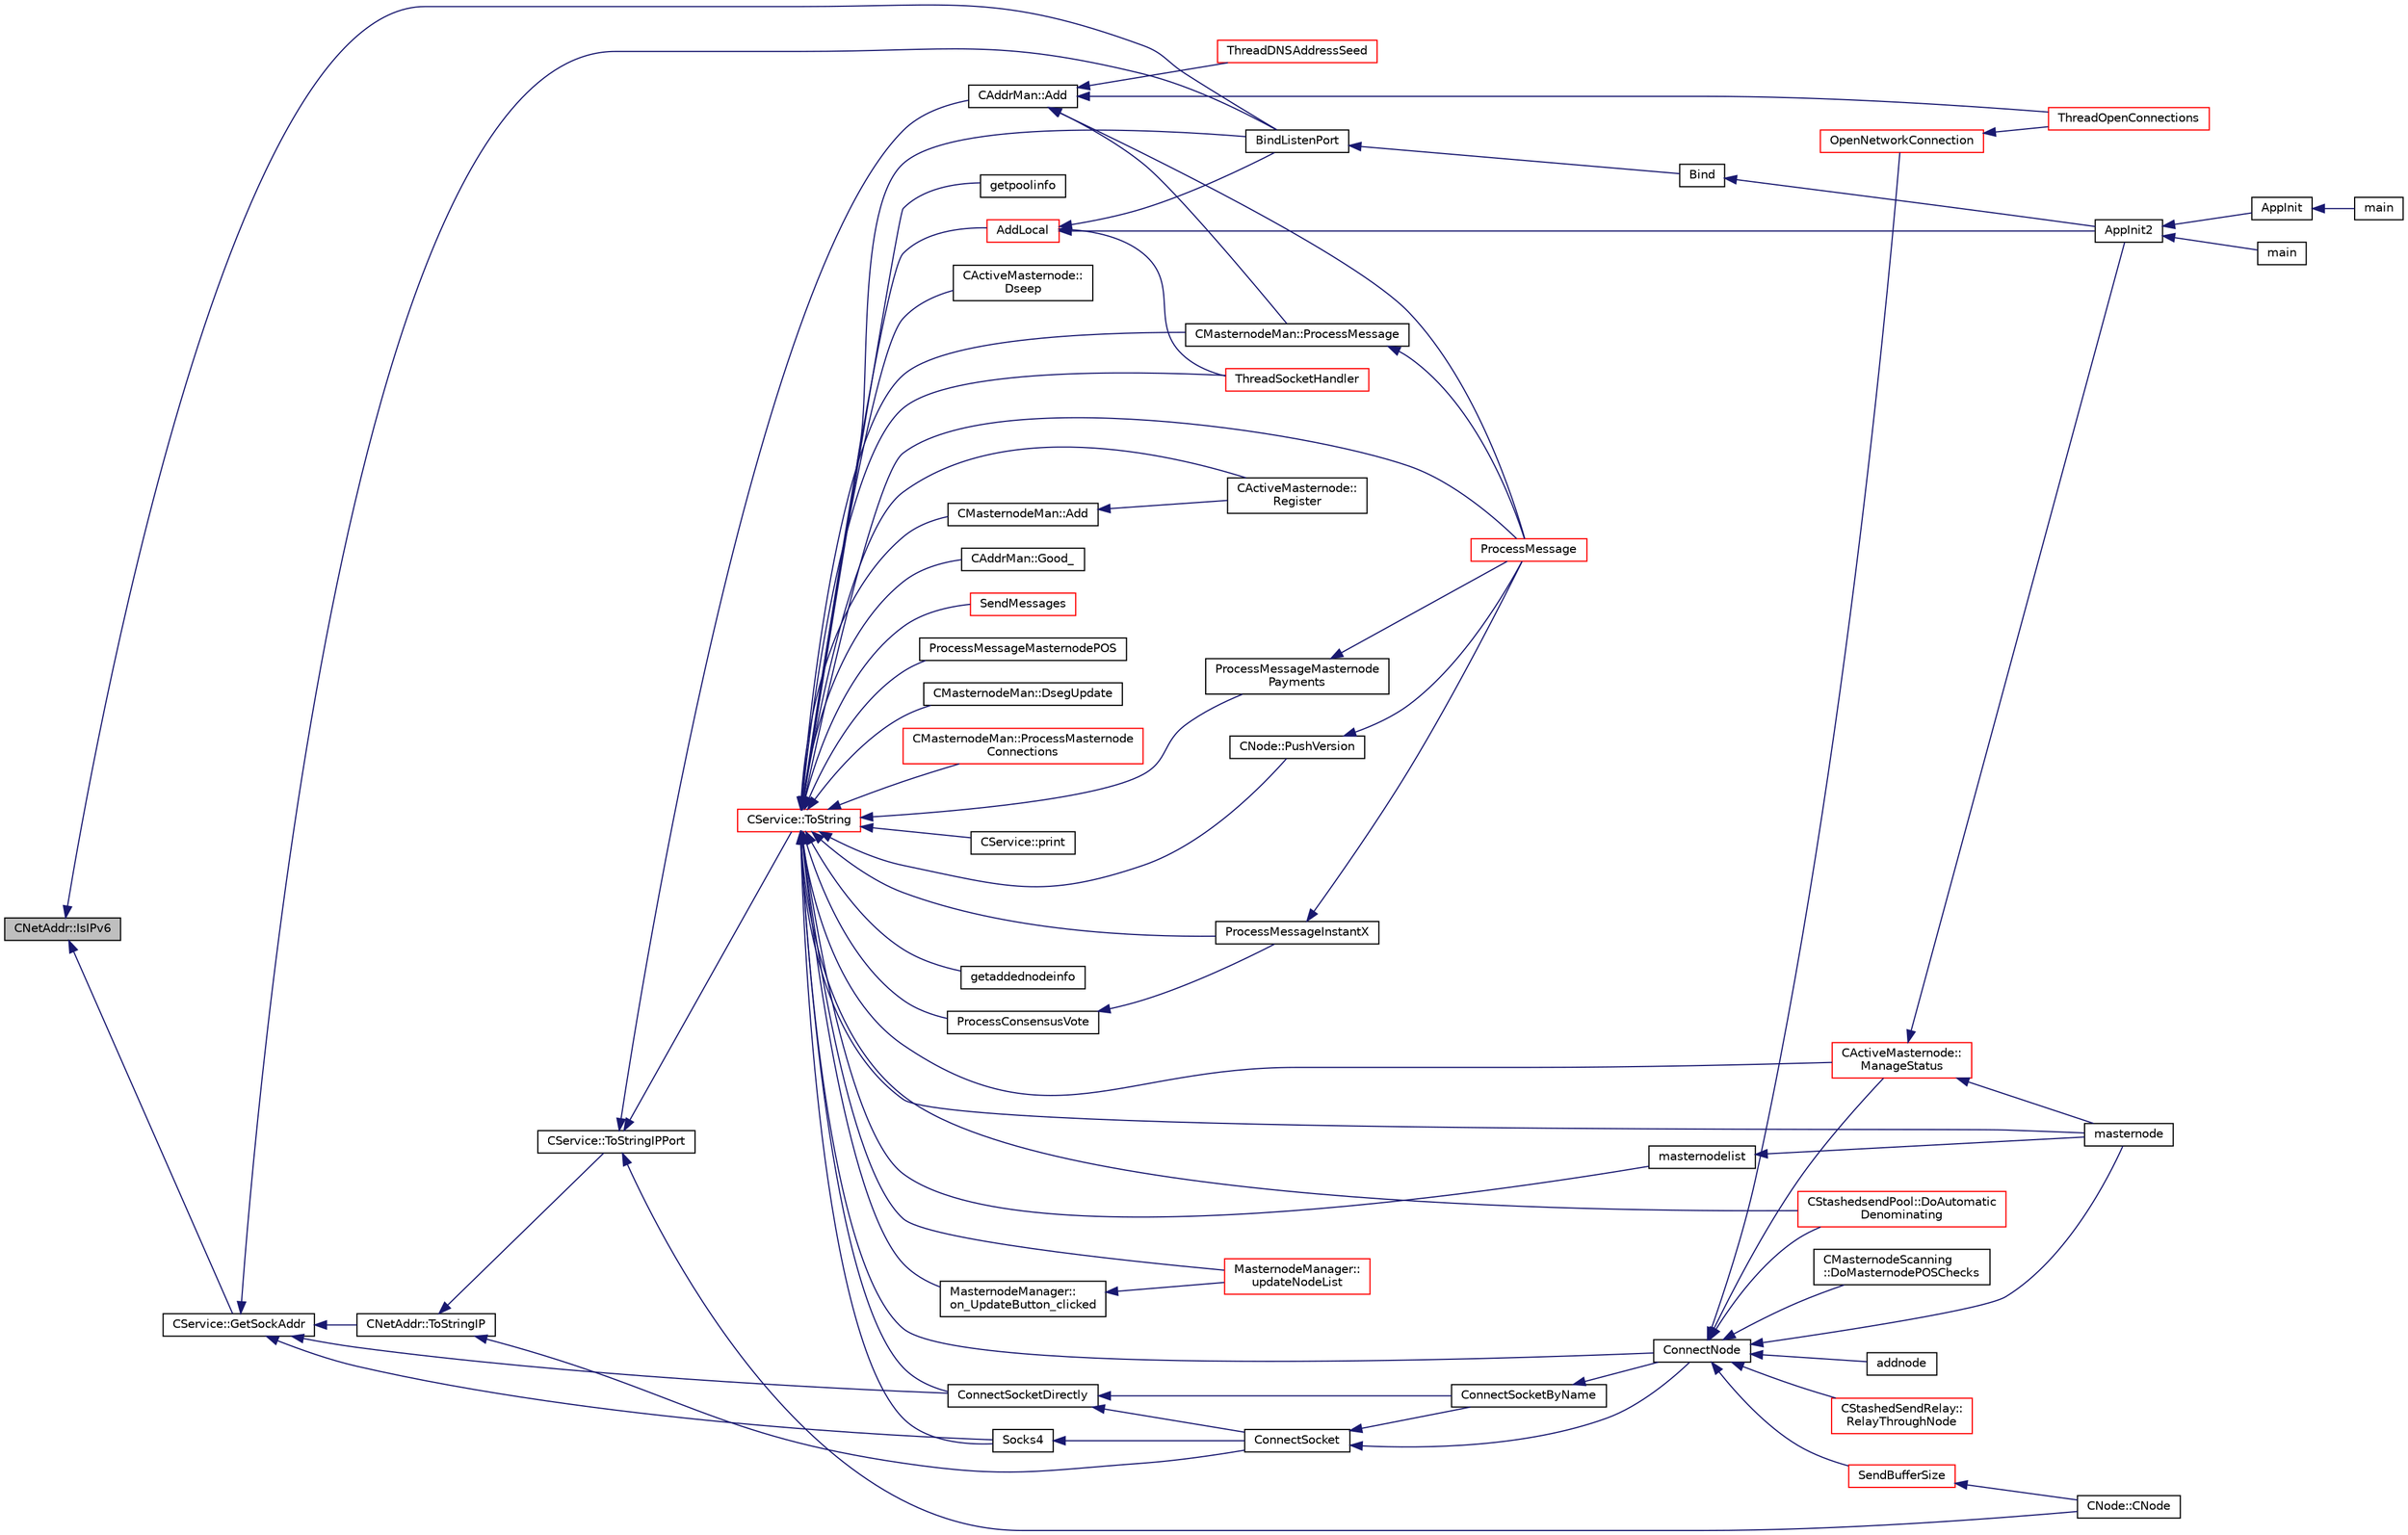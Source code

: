 digraph "CNetAddr::IsIPv6"
{
  edge [fontname="Helvetica",fontsize="10",labelfontname="Helvetica",labelfontsize="10"];
  node [fontname="Helvetica",fontsize="10",shape=record];
  rankdir="LR";
  Node521 [label="CNetAddr::IsIPv6",height=0.2,width=0.4,color="black", fillcolor="grey75", style="filled", fontcolor="black"];
  Node521 -> Node522 [dir="back",color="midnightblue",fontsize="10",style="solid",fontname="Helvetica"];
  Node522 [label="BindListenPort",height=0.2,width=0.4,color="black", fillcolor="white", style="filled",URL="$dd/d84/net_8cpp.html#a0c8010ad96acff7cca6aca684ec42b71"];
  Node522 -> Node523 [dir="back",color="midnightblue",fontsize="10",style="solid",fontname="Helvetica"];
  Node523 [label="Bind",height=0.2,width=0.4,color="black", fillcolor="white", style="filled",URL="$d0/dc9/init_8cpp.html#a9a9b0573392f737da5951ceef838bb49"];
  Node523 -> Node524 [dir="back",color="midnightblue",fontsize="10",style="solid",fontname="Helvetica"];
  Node524 [label="AppInit2",height=0.2,width=0.4,color="black", fillcolor="white", style="filled",URL="$d8/dc0/init_8h.html#a1a4c1bfbf6ba1db77e988b89b9cadfd3",tooltip="Initialize ion. "];
  Node524 -> Node525 [dir="back",color="midnightblue",fontsize="10",style="solid",fontname="Helvetica"];
  Node525 [label="AppInit",height=0.2,width=0.4,color="black", fillcolor="white", style="filled",URL="$d4/d35/iond_8cpp.html#ac59316b767e6984e1285f0531275286b"];
  Node525 -> Node526 [dir="back",color="midnightblue",fontsize="10",style="solid",fontname="Helvetica"];
  Node526 [label="main",height=0.2,width=0.4,color="black", fillcolor="white", style="filled",URL="$d4/d35/iond_8cpp.html#a0ddf1224851353fc92bfbff6f499fa97"];
  Node524 -> Node527 [dir="back",color="midnightblue",fontsize="10",style="solid",fontname="Helvetica"];
  Node527 [label="main",height=0.2,width=0.4,color="black", fillcolor="white", style="filled",URL="$d5/d2d/ion_8cpp.html#a0ddf1224851353fc92bfbff6f499fa97"];
  Node521 -> Node528 [dir="back",color="midnightblue",fontsize="10",style="solid",fontname="Helvetica"];
  Node528 [label="CService::GetSockAddr",height=0.2,width=0.4,color="black", fillcolor="white", style="filled",URL="$d3/dcc/class_c_service.html#ac4c6d655fab3af40937f0b0c65581745"];
  Node528 -> Node522 [dir="back",color="midnightblue",fontsize="10",style="solid",fontname="Helvetica"];
  Node528 -> Node529 [dir="back",color="midnightblue",fontsize="10",style="solid",fontname="Helvetica"];
  Node529 [label="Socks4",height=0.2,width=0.4,color="black", fillcolor="white", style="filled",URL="$d0/d0e/netbase_8cpp.html#aca06981001803c84ffd114dbc80d0c1c"];
  Node529 -> Node530 [dir="back",color="midnightblue",fontsize="10",style="solid",fontname="Helvetica"];
  Node530 [label="ConnectSocket",height=0.2,width=0.4,color="black", fillcolor="white", style="filled",URL="$da/df0/netbase_8h.html#a1647b6ef2c58fd2f57f9243d3f17093d"];
  Node530 -> Node531 [dir="back",color="midnightblue",fontsize="10",style="solid",fontname="Helvetica"];
  Node531 [label="ConnectNode",height=0.2,width=0.4,color="black", fillcolor="white", style="filled",URL="$d7/d97/net_8h.html#ab2c1bd88322f3f689616e70be5b53ade"];
  Node531 -> Node532 [dir="back",color="midnightblue",fontsize="10",style="solid",fontname="Helvetica"];
  Node532 [label="CActiveMasternode::\lManageStatus",height=0.2,width=0.4,color="red", fillcolor="white", style="filled",URL="$d9/d29/class_c_active_masternode.html#a8004b3b2100da7dcfedbd1e959633e51"];
  Node532 -> Node524 [dir="back",color="midnightblue",fontsize="10",style="solid",fontname="Helvetica"];
  Node532 -> Node534 [dir="back",color="midnightblue",fontsize="10",style="solid",fontname="Helvetica"];
  Node534 [label="masternode",height=0.2,width=0.4,color="black", fillcolor="white", style="filled",URL="$d5/d6b/rpcstashedsend_8cpp.html#a30609e443aeb47c29ed0878d16b1b5e1"];
  Node531 -> Node537 [dir="back",color="midnightblue",fontsize="10",style="solid",fontname="Helvetica"];
  Node537 [label="CMasternodeScanning\l::DoMasternodePOSChecks",height=0.2,width=0.4,color="black", fillcolor="white", style="filled",URL="$d5/d9f/class_c_masternode_scanning.html#a6bc18fb7508f702e2a2d1c3731342f8f"];
  Node531 -> Node538 [dir="back",color="midnightblue",fontsize="10",style="solid",fontname="Helvetica"];
  Node538 [label="OpenNetworkConnection",height=0.2,width=0.4,color="red", fillcolor="white", style="filled",URL="$dd/d84/net_8cpp.html#aa19cb8e6cf23a990e585f2bbf9ece276"];
  Node538 -> Node540 [dir="back",color="midnightblue",fontsize="10",style="solid",fontname="Helvetica"];
  Node540 [label="ThreadOpenConnections",height=0.2,width=0.4,color="red", fillcolor="white", style="filled",URL="$dd/d84/net_8cpp.html#a3b4720330e61127963a43df26b80f804"];
  Node531 -> Node542 [dir="back",color="midnightblue",fontsize="10",style="solid",fontname="Helvetica"];
  Node542 [label="SendBufferSize",height=0.2,width=0.4,color="red", fillcolor="white", style="filled",URL="$d7/d97/net_8h.html#a13f289d6233bd32b78a38793f76bdccb"];
  Node542 -> Node555 [dir="back",color="midnightblue",fontsize="10",style="solid",fontname="Helvetica"];
  Node555 [label="CNode::CNode",height=0.2,width=0.4,color="black", fillcolor="white", style="filled",URL="$d1/d64/class_c_node.html#a51556705550511146245b9fb2fec09c1"];
  Node531 -> Node557 [dir="back",color="midnightblue",fontsize="10",style="solid",fontname="Helvetica"];
  Node557 [label="addnode",height=0.2,width=0.4,color="black", fillcolor="white", style="filled",URL="$df/dab/rpcnet_8cpp.html#ab455bfd729ba34d3bb55b716e62405a3"];
  Node531 -> Node534 [dir="back",color="midnightblue",fontsize="10",style="solid",fontname="Helvetica"];
  Node531 -> Node558 [dir="back",color="midnightblue",fontsize="10",style="solid",fontname="Helvetica"];
  Node558 [label="CStashedSendRelay::\lRelayThroughNode",height=0.2,width=0.4,color="red", fillcolor="white", style="filled",URL="$d2/d25/class_c_stashed_send_relay.html#a3e759315bdccb63c1810582eeffa080e"];
  Node531 -> Node560 [dir="back",color="midnightblue",fontsize="10",style="solid",fontname="Helvetica"];
  Node560 [label="CStashedsendPool::DoAutomatic\lDenominating",height=0.2,width=0.4,color="red", fillcolor="white", style="filled",URL="$dd/d8a/class_c_stashedsend_pool.html#a21f19df4854af34c8f89187c768a524f",tooltip="Passively run Stashedsend in the background according to the configuration in settings (only for QT) ..."];
  Node530 -> Node565 [dir="back",color="midnightblue",fontsize="10",style="solid",fontname="Helvetica"];
  Node565 [label="ConnectSocketByName",height=0.2,width=0.4,color="black", fillcolor="white", style="filled",URL="$da/df0/netbase_8h.html#a6b06ed45e08d73e435c656a4dfcb0a95"];
  Node565 -> Node531 [dir="back",color="midnightblue",fontsize="10",style="solid",fontname="Helvetica"];
  Node528 -> Node566 [dir="back",color="midnightblue",fontsize="10",style="solid",fontname="Helvetica"];
  Node566 [label="ConnectSocketDirectly",height=0.2,width=0.4,color="black", fillcolor="white", style="filled",URL="$d0/d0e/netbase_8cpp.html#a0090d3f81785eebf6a0466b5b9c8cbd3"];
  Node566 -> Node530 [dir="back",color="midnightblue",fontsize="10",style="solid",fontname="Helvetica"];
  Node566 -> Node565 [dir="back",color="midnightblue",fontsize="10",style="solid",fontname="Helvetica"];
  Node528 -> Node567 [dir="back",color="midnightblue",fontsize="10",style="solid",fontname="Helvetica"];
  Node567 [label="CNetAddr::ToStringIP",height=0.2,width=0.4,color="black", fillcolor="white", style="filled",URL="$d3/dc3/class_c_net_addr.html#a0c8d9b5ed3824546ff4dccca3b28b073"];
  Node567 -> Node530 [dir="back",color="midnightblue",fontsize="10",style="solid",fontname="Helvetica"];
  Node567 -> Node568 [dir="back",color="midnightblue",fontsize="10",style="solid",fontname="Helvetica"];
  Node568 [label="CService::ToStringIPPort",height=0.2,width=0.4,color="black", fillcolor="white", style="filled",URL="$d3/dcc/class_c_service.html#a224204c838b12eeb49ca7eabe6f75004"];
  Node568 -> Node569 [dir="back",color="midnightblue",fontsize="10",style="solid",fontname="Helvetica"];
  Node569 [label="CAddrMan::Add",height=0.2,width=0.4,color="black", fillcolor="white", style="filled",URL="$d1/dc7/class_c_addr_man.html#a03fcc7109b5f014760dc50a81f68c5ec"];
  Node569 -> Node544 [dir="back",color="midnightblue",fontsize="10",style="solid",fontname="Helvetica"];
  Node544 [label="ProcessMessage",height=0.2,width=0.4,color="red", fillcolor="white", style="filled",URL="$df/d0a/main_8cpp.html#a8ba92b1a4bce3c835e887a9073d17d8e"];
  Node569 -> Node570 [dir="back",color="midnightblue",fontsize="10",style="solid",fontname="Helvetica"];
  Node570 [label="CMasternodeMan::ProcessMessage",height=0.2,width=0.4,color="black", fillcolor="white", style="filled",URL="$dc/d6b/class_c_masternode_man.html#ae3e5d263cebdcd932eca49caeadce9aa"];
  Node570 -> Node544 [dir="back",color="midnightblue",fontsize="10",style="solid",fontname="Helvetica"];
  Node569 -> Node571 [dir="back",color="midnightblue",fontsize="10",style="solid",fontname="Helvetica"];
  Node571 [label="ThreadDNSAddressSeed",height=0.2,width=0.4,color="red", fillcolor="white", style="filled",URL="$dd/d84/net_8cpp.html#ab2d8883b5524ec7b80d3b9535e73a3ed"];
  Node569 -> Node540 [dir="back",color="midnightblue",fontsize="10",style="solid",fontname="Helvetica"];
  Node568 -> Node555 [dir="back",color="midnightblue",fontsize="10",style="solid",fontname="Helvetica"];
  Node568 -> Node572 [dir="back",color="midnightblue",fontsize="10",style="solid",fontname="Helvetica"];
  Node572 [label="CService::ToString",height=0.2,width=0.4,color="red", fillcolor="white", style="filled",URL="$d3/dcc/class_c_service.html#a225473158bc07c87a6a862160d73cfea"];
  Node572 -> Node532 [dir="back",color="midnightblue",fontsize="10",style="solid",fontname="Helvetica"];
  Node572 -> Node573 [dir="back",color="midnightblue",fontsize="10",style="solid",fontname="Helvetica"];
  Node573 [label="CActiveMasternode::\lDseep",height=0.2,width=0.4,color="black", fillcolor="white", style="filled",URL="$d9/d29/class_c_active_masternode.html#aa14a1a9611f6b73cc3e860cda75de88c"];
  Node572 -> Node574 [dir="back",color="midnightblue",fontsize="10",style="solid",fontname="Helvetica"];
  Node574 [label="CActiveMasternode::\lRegister",height=0.2,width=0.4,color="black", fillcolor="white", style="filled",URL="$d9/d29/class_c_active_masternode.html#a1fd28a721112cda22fe2f9e1045cf397",tooltip="Register any Masternode. "];
  Node572 -> Node575 [dir="back",color="midnightblue",fontsize="10",style="solid",fontname="Helvetica"];
  Node575 [label="CAddrMan::Good_",height=0.2,width=0.4,color="black", fillcolor="white", style="filled",URL="$d1/dc7/class_c_addr_man.html#a33ec6a4584cf4b17af821e6e35216459"];
  Node572 -> Node576 [dir="back",color="midnightblue",fontsize="10",style="solid",fontname="Helvetica"];
  Node576 [label="ProcessMessageInstantX",height=0.2,width=0.4,color="black", fillcolor="white", style="filled",URL="$d6/d5f/instantx_8h.html#aa516cb499ead2691d8ab216a499db5d0"];
  Node576 -> Node544 [dir="back",color="midnightblue",fontsize="10",style="solid",fontname="Helvetica"];
  Node572 -> Node577 [dir="back",color="midnightblue",fontsize="10",style="solid",fontname="Helvetica"];
  Node577 [label="ProcessConsensusVote",height=0.2,width=0.4,color="black", fillcolor="white", style="filled",URL="$d6/d5f/instantx_8h.html#a5d4434bfb70f64f95aa4de9286cbae94"];
  Node577 -> Node576 [dir="back",color="midnightblue",fontsize="10",style="solid",fontname="Helvetica"];
  Node572 -> Node544 [dir="back",color="midnightblue",fontsize="10",style="solid",fontname="Helvetica"];
  Node572 -> Node578 [dir="back",color="midnightblue",fontsize="10",style="solid",fontname="Helvetica"];
  Node578 [label="SendMessages",height=0.2,width=0.4,color="red", fillcolor="white", style="filled",URL="$d4/dbf/main_8h.html#a711a5bdb30c9c9bbdc83011b1cbbe2f3"];
  Node572 -> Node579 [dir="back",color="midnightblue",fontsize="10",style="solid",fontname="Helvetica"];
  Node579 [label="ProcessMessageMasternode\lPayments",height=0.2,width=0.4,color="black", fillcolor="white", style="filled",URL="$dc/d20/masternode-payments_8h.html#a8c28fb440d8031543d1de309e34c40f2"];
  Node579 -> Node544 [dir="back",color="midnightblue",fontsize="10",style="solid",fontname="Helvetica"];
  Node572 -> Node580 [dir="back",color="midnightblue",fontsize="10",style="solid",fontname="Helvetica"];
  Node580 [label="ProcessMessageMasternodePOS",height=0.2,width=0.4,color="black", fillcolor="white", style="filled",URL="$dc/d51/masternode-pos_8h.html#a85194f5f57620d07bd87ef37bf2f6ef0"];
  Node572 -> Node581 [dir="back",color="midnightblue",fontsize="10",style="solid",fontname="Helvetica"];
  Node581 [label="CMasternodeMan::Add",height=0.2,width=0.4,color="black", fillcolor="white", style="filled",URL="$dc/d6b/class_c_masternode_man.html#a8e648f7e96931e683b3fd6c98a4c4715"];
  Node581 -> Node574 [dir="back",color="midnightblue",fontsize="10",style="solid",fontname="Helvetica"];
  Node572 -> Node582 [dir="back",color="midnightblue",fontsize="10",style="solid",fontname="Helvetica"];
  Node582 [label="CMasternodeMan::DsegUpdate",height=0.2,width=0.4,color="black", fillcolor="white", style="filled",URL="$dc/d6b/class_c_masternode_man.html#a5aa389cb63e70edf9fd9e2eb7fe90750"];
  Node572 -> Node583 [dir="back",color="midnightblue",fontsize="10",style="solid",fontname="Helvetica"];
  Node583 [label="CMasternodeMan::ProcessMasternode\lConnections",height=0.2,width=0.4,color="red", fillcolor="white", style="filled",URL="$dc/d6b/class_c_masternode_man.html#ad8a9994f53e2d6385b8caba4cd5ee4b9"];
  Node572 -> Node570 [dir="back",color="midnightblue",fontsize="10",style="solid",fontname="Helvetica"];
  Node572 -> Node584 [dir="back",color="midnightblue",fontsize="10",style="solid",fontname="Helvetica"];
  Node584 [label="AddLocal",height=0.2,width=0.4,color="red", fillcolor="white", style="filled",URL="$d7/d97/net_8h.html#a337d6af198a6b0d75f830e56da9b91e9"];
  Node584 -> Node524 [dir="back",color="midnightblue",fontsize="10",style="solid",fontname="Helvetica"];
  Node584 -> Node586 [dir="back",color="midnightblue",fontsize="10",style="solid",fontname="Helvetica"];
  Node586 [label="ThreadSocketHandler",height=0.2,width=0.4,color="red", fillcolor="white", style="filled",URL="$dd/d84/net_8cpp.html#aa1111c12121e039bbd8eedb556e4514a"];
  Node584 -> Node522 [dir="back",color="midnightblue",fontsize="10",style="solid",fontname="Helvetica"];
  Node572 -> Node531 [dir="back",color="midnightblue",fontsize="10",style="solid",fontname="Helvetica"];
  Node572 -> Node596 [dir="back",color="midnightblue",fontsize="10",style="solid",fontname="Helvetica"];
  Node596 [label="CNode::PushVersion",height=0.2,width=0.4,color="black", fillcolor="white", style="filled",URL="$d1/d64/class_c_node.html#a4dbfe4f6c1fd162aaa905e4bd201d536"];
  Node596 -> Node544 [dir="back",color="midnightblue",fontsize="10",style="solid",fontname="Helvetica"];
  Node572 -> Node586 [dir="back",color="midnightblue",fontsize="10",style="solid",fontname="Helvetica"];
  Node572 -> Node522 [dir="back",color="midnightblue",fontsize="10",style="solid",fontname="Helvetica"];
  Node572 -> Node529 [dir="back",color="midnightblue",fontsize="10",style="solid",fontname="Helvetica"];
  Node572 -> Node566 [dir="back",color="midnightblue",fontsize="10",style="solid",fontname="Helvetica"];
  Node572 -> Node597 [dir="back",color="midnightblue",fontsize="10",style="solid",fontname="Helvetica"];
  Node597 [label="CService::print",height=0.2,width=0.4,color="black", fillcolor="white", style="filled",URL="$d3/dcc/class_c_service.html#a4b104c178cb4b71150a49989f5198302"];
  Node572 -> Node550 [dir="back",color="midnightblue",fontsize="10",style="solid",fontname="Helvetica"];
  Node550 [label="MasternodeManager::\lupdateNodeList",height=0.2,width=0.4,color="red", fillcolor="white", style="filled",URL="$d9/d70/class_masternode_manager.html#a5485a8bd6ccf673027165cc1207dfae9"];
  Node572 -> Node552 [dir="back",color="midnightblue",fontsize="10",style="solid",fontname="Helvetica"];
  Node552 [label="MasternodeManager::\lon_UpdateButton_clicked",height=0.2,width=0.4,color="black", fillcolor="white", style="filled",URL="$d9/d70/class_masternode_manager.html#ae8d07b4d869e3eb09fe1be445eff0430"];
  Node552 -> Node550 [dir="back",color="midnightblue",fontsize="10",style="solid",fontname="Helvetica"];
  Node572 -> Node598 [dir="back",color="midnightblue",fontsize="10",style="solid",fontname="Helvetica"];
  Node598 [label="getaddednodeinfo",height=0.2,width=0.4,color="black", fillcolor="white", style="filled",URL="$df/dab/rpcnet_8cpp.html#a2a6994d3b180c8e9ce81e0da65a41bb3"];
  Node572 -> Node599 [dir="back",color="midnightblue",fontsize="10",style="solid",fontname="Helvetica"];
  Node599 [label="getpoolinfo",height=0.2,width=0.4,color="black", fillcolor="white", style="filled",URL="$d5/d6b/rpcstashedsend_8cpp.html#aea4471c128eb07bb1b70b4344ac38564"];
  Node572 -> Node534 [dir="back",color="midnightblue",fontsize="10",style="solid",fontname="Helvetica"];
  Node572 -> Node553 [dir="back",color="midnightblue",fontsize="10",style="solid",fontname="Helvetica"];
  Node553 [label="masternodelist",height=0.2,width=0.4,color="black", fillcolor="white", style="filled",URL="$d5/d6b/rpcstashedsend_8cpp.html#a3a7ed7e37f21eb2912afc6e776f7236c"];
  Node553 -> Node534 [dir="back",color="midnightblue",fontsize="10",style="solid",fontname="Helvetica"];
  Node572 -> Node560 [dir="back",color="midnightblue",fontsize="10",style="solid",fontname="Helvetica"];
}
